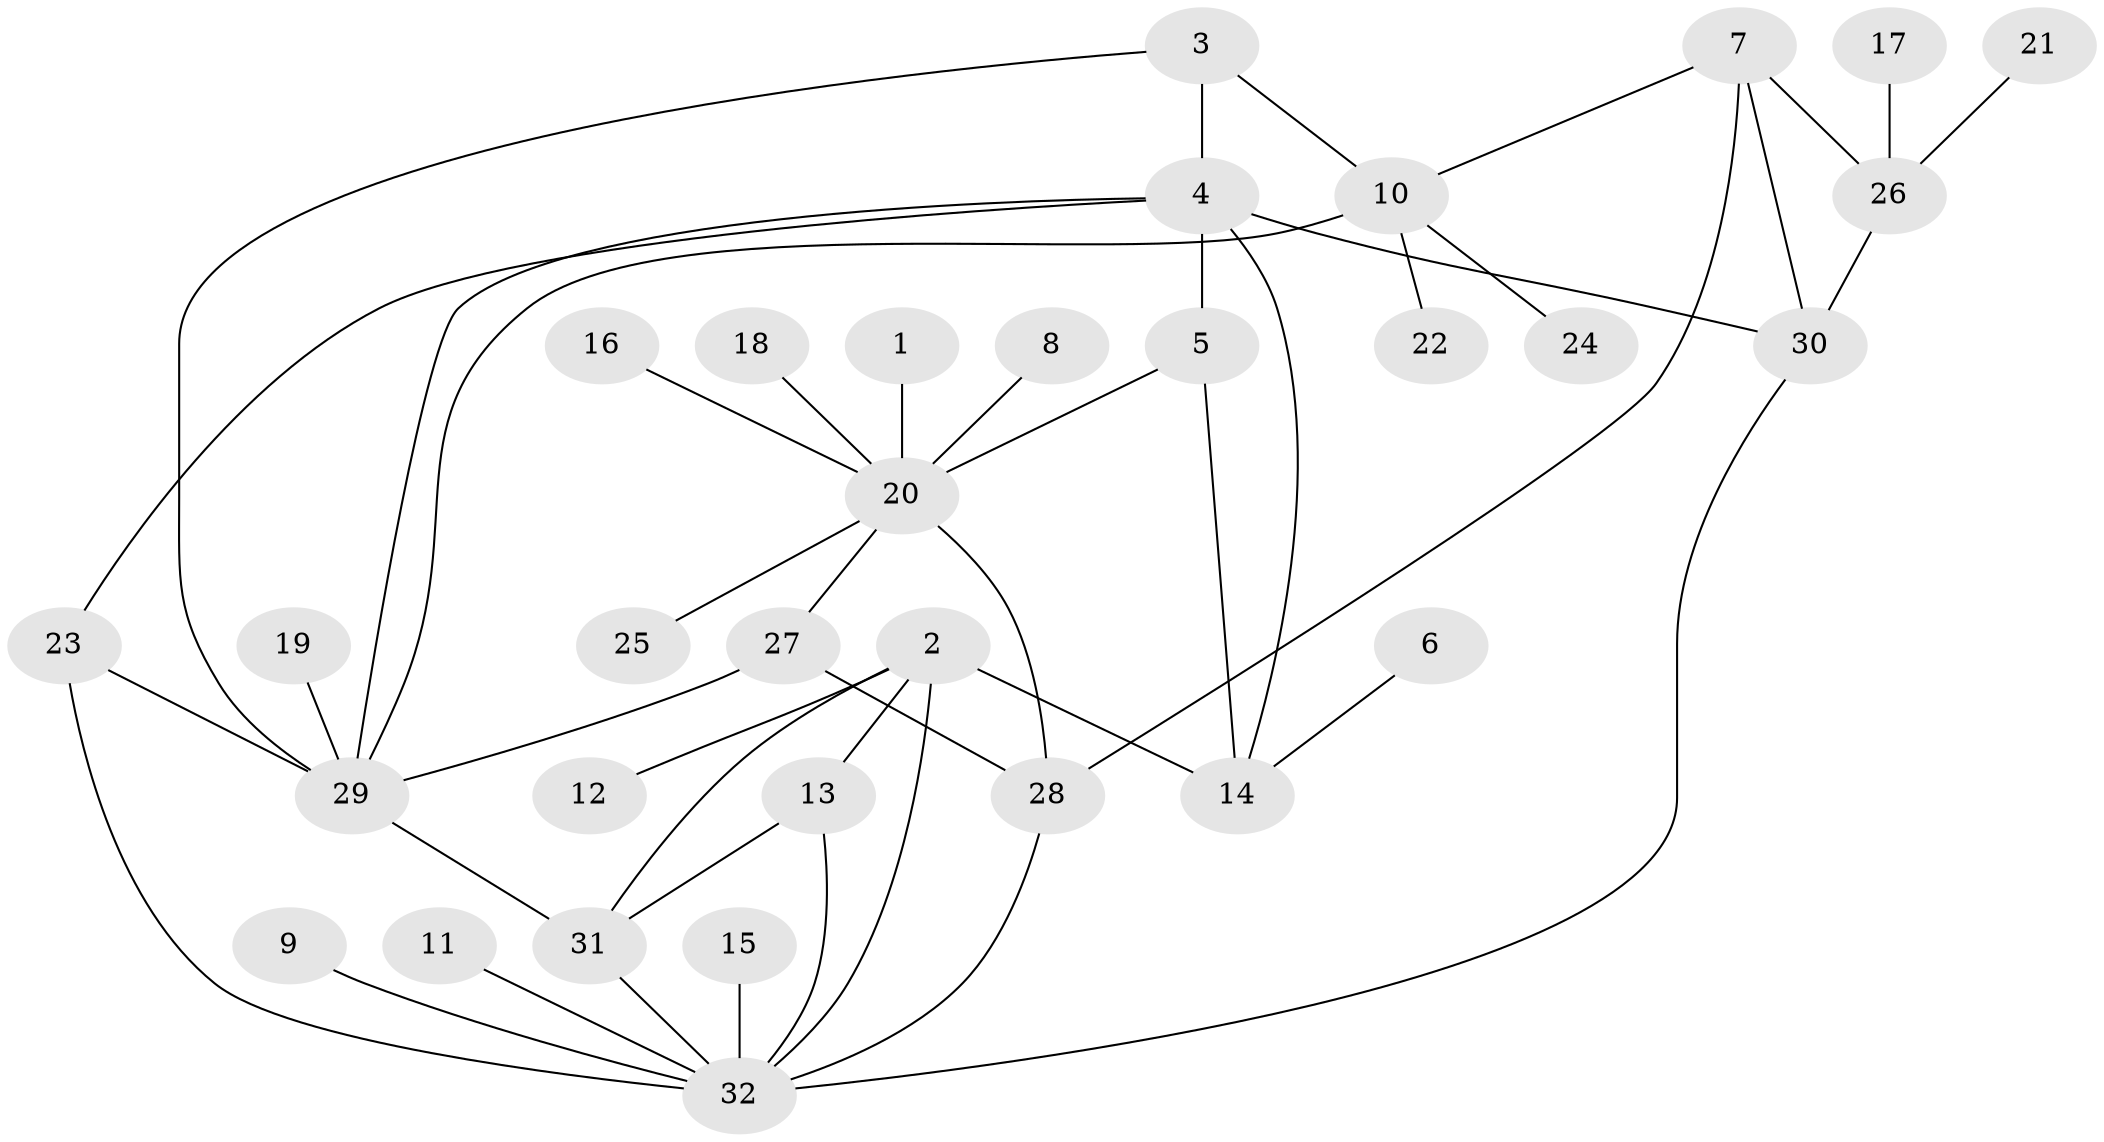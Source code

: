 // original degree distribution, {5: 0.075, 7: 0.0375, 9: 0.025, 3: 0.05, 6: 0.0375, 4: 0.025, 11: 0.025, 8: 0.0125, 2: 0.15, 1: 0.5625}
// Generated by graph-tools (version 1.1) at 2025/37/03/04/25 23:37:41]
// undirected, 32 vertices, 47 edges
graph export_dot {
  node [color=gray90,style=filled];
  1;
  2;
  3;
  4;
  5;
  6;
  7;
  8;
  9;
  10;
  11;
  12;
  13;
  14;
  15;
  16;
  17;
  18;
  19;
  20;
  21;
  22;
  23;
  24;
  25;
  26;
  27;
  28;
  29;
  30;
  31;
  32;
  1 -- 20 [weight=1.0];
  2 -- 12 [weight=1.0];
  2 -- 13 [weight=1.0];
  2 -- 14 [weight=1.0];
  2 -- 31 [weight=1.0];
  2 -- 32 [weight=1.0];
  3 -- 4 [weight=1.0];
  3 -- 10 [weight=2.0];
  3 -- 29 [weight=2.0];
  4 -- 5 [weight=2.0];
  4 -- 14 [weight=1.0];
  4 -- 23 [weight=1.0];
  4 -- 29 [weight=1.0];
  4 -- 30 [weight=1.0];
  5 -- 14 [weight=2.0];
  5 -- 20 [weight=1.0];
  6 -- 14 [weight=1.0];
  7 -- 10 [weight=1.0];
  7 -- 26 [weight=1.0];
  7 -- 28 [weight=1.0];
  7 -- 30 [weight=2.0];
  8 -- 20 [weight=1.0];
  9 -- 32 [weight=1.0];
  10 -- 22 [weight=1.0];
  10 -- 24 [weight=1.0];
  10 -- 29 [weight=1.0];
  11 -- 32 [weight=1.0];
  13 -- 31 [weight=1.0];
  13 -- 32 [weight=1.0];
  15 -- 32 [weight=1.0];
  16 -- 20 [weight=1.0];
  17 -- 26 [weight=1.0];
  18 -- 20 [weight=1.0];
  19 -- 29 [weight=1.0];
  20 -- 25 [weight=1.0];
  20 -- 27 [weight=1.0];
  20 -- 28 [weight=2.0];
  21 -- 26 [weight=1.0];
  23 -- 29 [weight=1.0];
  23 -- 32 [weight=1.0];
  26 -- 30 [weight=2.0];
  27 -- 28 [weight=2.0];
  27 -- 29 [weight=1.0];
  28 -- 32 [weight=1.0];
  29 -- 31 [weight=1.0];
  30 -- 32 [weight=1.0];
  31 -- 32 [weight=1.0];
}
